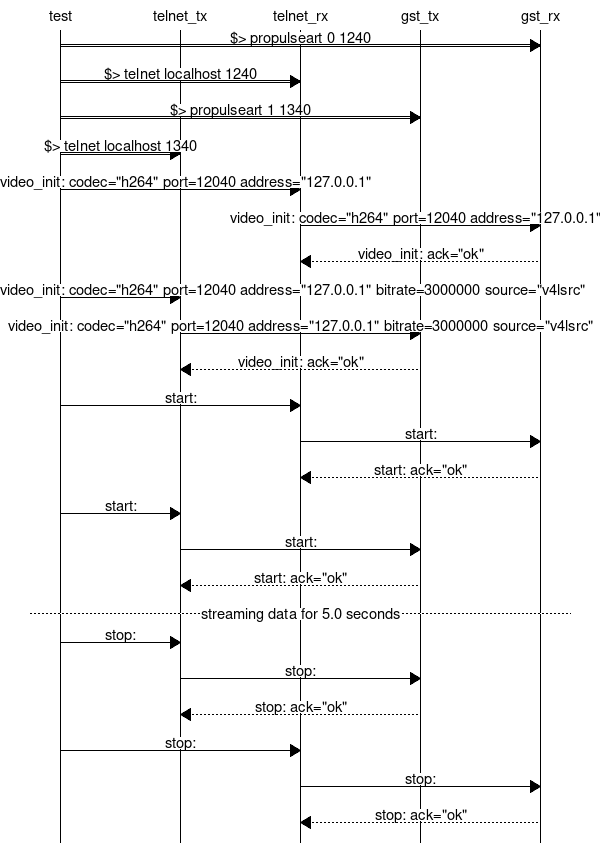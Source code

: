 
msc
{        
    test, telnet_tx, telnet_rx, gst_tx, gst_rx;
    
test:>gst_rx [label="$> propulseart 0 1240"];
test:>telnet_rx [label="$> telnet localhost 1240"];
test:>gst_tx [label="$> propulseart 1 1340"];
test:>telnet_tx [label="$> telnet localhost 1340"];
test=>telnet_rx [label="video_init: codec=\"h264\" port=12040 address=\"127.0.0.1\""];
telnet_rx=>gst_rx [label="video_init: codec=\"h264\" port=12040 address=\"127.0.0.1\""];
gst_rx>>telnet_rx [label="video_init: ack=\"ok\""];
test=>telnet_tx [label="video_init: codec=\"h264\" port=12040 address=\"127.0.0.1\" bitrate=3000000 source=\"v4lsrc\""];
telnet_tx=>gst_tx [label="video_init: codec=\"h264\" port=12040 address=\"127.0.0.1\" bitrate=3000000 source=\"v4lsrc\""];
gst_tx>>telnet_tx [label="video_init: ack=\"ok\""];
test=>telnet_rx [label="start:"];
telnet_rx=>gst_rx [label="start:"];
gst_rx>>telnet_rx [label="start: ack=\"ok\""];
test=>telnet_tx [label="start:"];
telnet_tx=>gst_tx [label="start:"];
gst_tx>>telnet_tx [label="start: ack=\"ok\""];
---  [ label = "streaming data for 5.0 seconds"]; 
test=>telnet_tx [label="stop:"];
telnet_tx=>gst_tx [label="stop:"];
gst_tx>>telnet_tx [label="stop: ack=\"ok\""];
test=>telnet_rx [label="stop:"];
telnet_rx=>gst_rx [label="stop:"];
gst_rx>>telnet_rx [label="stop: ack=\"ok\""];

}
